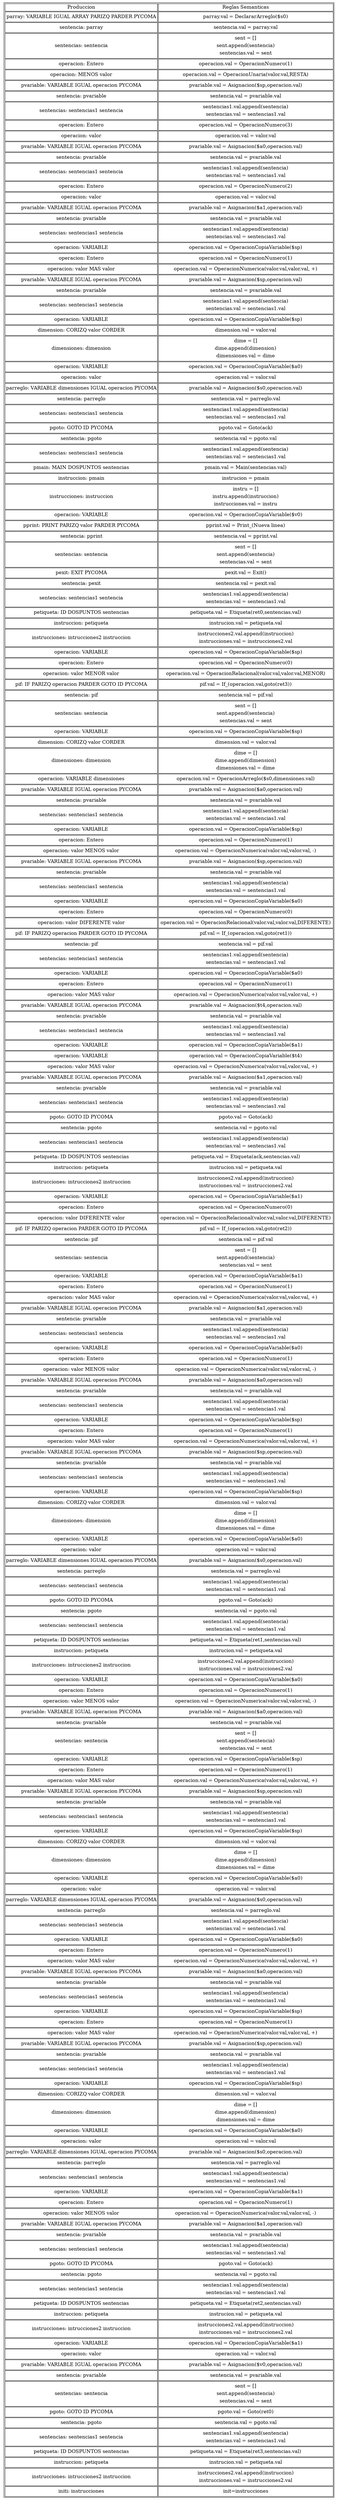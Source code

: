 digraph ReporteGramatical{
graph [ratio=fill];node [label="\N", fontsize=15, shape=plaintext];
graph [bb="0,0,352,154"];
arset [label=<<TABLE ALIGN="LEFT">
<TR><TD>Produccion</TD><TD>Reglas Semanticas</TD></TR>
<TR><TD>parray: VARIABLE IGUAL ARRAY PARIZQ PARDER PYCOMA</TD><TD><TABLE BORDER="0"><TR><TD>parray.val = DeclararArreglo($s0)</TD></TR></TABLE></TD></TR>
<TR><TD>sentencia: parray</TD><TD><TABLE BORDER="0"><TR><TD>sentencia.val = parray.val</TD></TR></TABLE></TD></TR>
<TR><TD>sentencias: sentencia</TD><TD><TABLE BORDER="0"><TR><TD>sent = []</TD></TR><TR><TD>sent.append(sentencia)</TD></TR><TR><TD>sentencias.val = sent</TD></TR></TABLE></TD></TR>
<TR><TD>operacion: Entero</TD><TD><TABLE BORDER="0"><TR><TD>operacion.val = OperacionNumero(1)</TD></TR></TABLE></TD></TR>
<TR><TD>operacion: MENOS valor</TD><TD><TABLE BORDER="0"><TR><TD>operacion.val = OperacionUnaria(valor.val,RESTA)</TD></TR></TABLE></TD></TR>
<TR><TD>pvariable: VARIABLE IGUAL operacion PYCOMA</TD><TD><TABLE BORDER="0"><TR><TD>pvariable.val = Asignacion($sp,operacion.val)</TD></TR></TABLE></TD></TR>
<TR><TD>sentencia: pvariable</TD><TD><TABLE BORDER="0"><TR><TD>sentencia.val = pvariable.val</TD></TR></TABLE></TD></TR>
<TR><TD>sentencias: sentencias1 sentencia</TD><TD><TABLE BORDER="0"><TR><TD>sentencias1.val.append(sentencia)</TD></TR><TR><TD>sentencias.val = sentencias1.val</TD></TR></TABLE></TD></TR>
<TR><TD>operacion: Entero</TD><TD><TABLE BORDER="0"><TR><TD>operacion.val = OperacionNumero(3)</TD></TR></TABLE></TD></TR>
<TR><TD>operacion: valor</TD><TD><TABLE BORDER="0"><TR><TD>operacion.val = valor.val</TD></TR></TABLE></TD></TR>
<TR><TD>pvariable: VARIABLE IGUAL operacion PYCOMA</TD><TD><TABLE BORDER="0"><TR><TD>pvariable.val = Asignacion($a0,operacion.val)</TD></TR></TABLE></TD></TR>
<TR><TD>sentencia: pvariable</TD><TD><TABLE BORDER="0"><TR><TD>sentencia.val = pvariable.val</TD></TR></TABLE></TD></TR>
<TR><TD>sentencias: sentencias1 sentencia</TD><TD><TABLE BORDER="0"><TR><TD>sentencias1.val.append(sentencia)</TD></TR><TR><TD>sentencias.val = sentencias1.val</TD></TR></TABLE></TD></TR>
<TR><TD>operacion: Entero</TD><TD><TABLE BORDER="0"><TR><TD>operacion.val = OperacionNumero(2)</TD></TR></TABLE></TD></TR>
<TR><TD>operacion: valor</TD><TD><TABLE BORDER="0"><TR><TD>operacion.val = valor.val</TD></TR></TABLE></TD></TR>
<TR><TD>pvariable: VARIABLE IGUAL operacion PYCOMA</TD><TD><TABLE BORDER="0"><TR><TD>pvariable.val = Asignacion($a1,operacion.val)</TD></TR></TABLE></TD></TR>
<TR><TD>sentencia: pvariable</TD><TD><TABLE BORDER="0"><TR><TD>sentencia.val = pvariable.val</TD></TR></TABLE></TD></TR>
<TR><TD>sentencias: sentencias1 sentencia</TD><TD><TABLE BORDER="0"><TR><TD>sentencias1.val.append(sentencia)</TD></TR><TR><TD>sentencias.val = sentencias1.val</TD></TR></TABLE></TD></TR>
<TR><TD>operacion: VARIABLE</TD><TD><TABLE BORDER="0"><TR><TD>operacion.val = OperacionCopiaVariable($sp)</TD></TR></TABLE></TD></TR>
<TR><TD>operacion: Entero</TD><TD><TABLE BORDER="0"><TR><TD>operacion.val = OperacionNumero(1)</TD></TR></TABLE></TD></TR>
<TR><TD>operacion: valor MAS valor</TD><TD><TABLE BORDER="0"><TR><TD>operacion.val = OperacionNumerica(valor.val,valor.val, +)</TD></TR></TABLE></TD></TR>
<TR><TD>pvariable: VARIABLE IGUAL operacion PYCOMA</TD><TD><TABLE BORDER="0"><TR><TD>pvariable.val = Asignacion($sp,operacion.val)</TD></TR></TABLE></TD></TR>
<TR><TD>sentencia: pvariable</TD><TD><TABLE BORDER="0"><TR><TD>sentencia.val = pvariable.val</TD></TR></TABLE></TD></TR>
<TR><TD>sentencias: sentencias1 sentencia</TD><TD><TABLE BORDER="0"><TR><TD>sentencias1.val.append(sentencia)</TD></TR><TR><TD>sentencias.val = sentencias1.val</TD></TR></TABLE></TD></TR>
<TR><TD>operacion: VARIABLE</TD><TD><TABLE BORDER="0"><TR><TD>operacion.val = OperacionCopiaVariable($sp)</TD></TR></TABLE></TD></TR>
<TR><TD>dimension: CORIZQ valor CORDER</TD><TD><TABLE BORDER="0"><TR><TD>dimension.val = valor.val</TD></TR></TABLE></TD></TR>
<TR><TD>dimensiones: dimension</TD><TD><TABLE BORDER="0"><TR><TD>dime = []</TD></TR><TR><TD>dime.append(dimension)</TD></TR><TR><TD>dimensiones.val = dime</TD></TR></TABLE></TD></TR>
<TR><TD>operacion: VARIABLE</TD><TD><TABLE BORDER="0"><TR><TD>operacion.val = OperacionCopiaVariable($a0)</TD></TR></TABLE></TD></TR>
<TR><TD>operacion: valor</TD><TD><TABLE BORDER="0"><TR><TD>operacion.val = valor.val</TD></TR></TABLE></TD></TR>
<TR><TD>parreglo: VARIABLE dimensiones IGUAL operacion PYCOMA</TD><TD><TABLE BORDER="0"><TR><TD>pvariable.val = Asignacion($s0,operacion.val)</TD></TR></TABLE></TD></TR>
<TR><TD>sentencia: parreglo</TD><TD><TABLE BORDER="0"><TR><TD>sentencia.val = parreglo.val</TD></TR></TABLE></TD></TR>
<TR><TD>sentencias: sentencias1 sentencia</TD><TD><TABLE BORDER="0"><TR><TD>sentencias1.val.append(sentencia)</TD></TR><TR><TD>sentencias.val = sentencias1.val</TD></TR></TABLE></TD></TR>
<TR><TD>pgoto: GOTO ID PYCOMA</TD><TD><TABLE BORDER="0"><TR><TD>pgoto.val = Goto(ack)</TD></TR></TABLE></TD></TR>
<TR><TD>sentencia: pgoto</TD><TD><TABLE BORDER="0"><TR><TD>sentencia.val = pgoto.val</TD></TR></TABLE></TD></TR>
<TR><TD>sentencias: sentencias1 sentencia</TD><TD><TABLE BORDER="0"><TR><TD>sentencias1.val.append(sentencia)</TD></TR><TR><TD>sentencias.val = sentencias1.val</TD></TR></TABLE></TD></TR>
<TR><TD>pmain: MAIN DOSPUNTOS sentencias</TD><TD><TABLE BORDER="0"><TR><TD>pmain.val = Main(sentencias.val)</TD></TR></TABLE></TD></TR>
<TR><TD>instruccion: pmain</TD><TD><TABLE BORDER="0"><TR><TD>instrucion = pmain</TD></TR></TABLE></TD></TR>
<TR><TD>instrucciones: instruccion</TD><TD><TABLE BORDER="0"><TR><TD>instru = []</TD></TR><TR><TD>instru.append(instruccion)</TD></TR><TR><TD>instrucciones.val = instru</TD></TR></TABLE></TD></TR>
<TR><TD>operacion: VARIABLE</TD><TD><TABLE BORDER="0"><TR><TD>operacion.val = OperacionCopiaVariable($v0)</TD></TR></TABLE></TD></TR>
<TR><TD>pprint: PRINT PARIZQ valor PARDER PYCOMA</TD><TD><TABLE BORDER="0"><TR><TD>pprint.val = Print_(Nueva linea)</TD></TR></TABLE></TD></TR>
<TR><TD>sentencia: pprint</TD><TD><TABLE BORDER="0"><TR><TD>sentencia.val = pprint.val</TD></TR></TABLE></TD></TR>
<TR><TD>sentencias: sentencia</TD><TD><TABLE BORDER="0"><TR><TD>sent = []</TD></TR><TR><TD>sent.append(sentencia)</TD></TR><TR><TD>sentencias.val = sent</TD></TR></TABLE></TD></TR>
<TR><TD>pexit: EXIT PYCOMA</TD><TD><TABLE BORDER="0"><TR><TD>pexit.val = Exit()</TD></TR></TABLE></TD></TR>
<TR><TD>sentencia: pexit</TD><TD><TABLE BORDER="0"><TR><TD>sentencia.val = pexit.val</TD></TR></TABLE></TD></TR>
<TR><TD>sentencias: sentencias1 sentencia</TD><TD><TABLE BORDER="0"><TR><TD>sentencias1.val.append(sentencia)</TD></TR><TR><TD>sentencias.val = sentencias1.val</TD></TR></TABLE></TD></TR>
<TR><TD>petiqueta: ID DOSPUNTOS sentencias</TD><TD><TABLE BORDER="0"><TR><TD>petiqueta.val = Etiqueta(ret0,sentencias.val)</TD></TR></TABLE></TD></TR>
<TR><TD>instruccion: petiqueta</TD><TD><TABLE BORDER="0"><TR><TD>instrucion.val = petiqueta.val</TD></TR></TABLE></TD></TR>
<TR><TD>instrucciones: intrucciones2 instruccion</TD><TD><TABLE BORDER="0"><TR><TD>instrucciones2.val.append(instruccion)</TD></TR><TR><TD>instrucciones.val = instrucciones2.val</TD></TR></TABLE></TD></TR>
<TR><TD>operacion: VARIABLE</TD><TD><TABLE BORDER="0"><TR><TD>operacion.val = OperacionCopiaVariable($sp)</TD></TR></TABLE></TD></TR>
<TR><TD>operacion: Entero</TD><TD><TABLE BORDER="0"><TR><TD>operacion.val = OperacionNumero(0)</TD></TR></TABLE></TD></TR>
<TR><TD>operacion: valor MENOR valor</TD><TD><TABLE BORDER="0"><TR><TD>operacion.val = OperacionRelacional(valor.val,valor.val,MENOR)</TD></TR></TABLE></TD></TR>
<TR><TD>pif: IF PARIZQ operacion PARDER GOTO ID PYCOMA</TD><TD><TABLE BORDER="0"><TR><TD>pif.val = If_(operacion.val,goto(ret3))</TD></TR></TABLE></TD></TR>
<TR><TD>sentencia: pif</TD><TD><TABLE BORDER="0"><TR><TD>sentencia.val = pif.val</TD></TR></TABLE></TD></TR>
<TR><TD>sentencias: sentencia</TD><TD><TABLE BORDER="0"><TR><TD>sent = []</TD></TR><TR><TD>sent.append(sentencia)</TD></TR><TR><TD>sentencias.val = sent</TD></TR></TABLE></TD></TR>
<TR><TD>operacion: VARIABLE</TD><TD><TABLE BORDER="0"><TR><TD>operacion.val = OperacionCopiaVariable($sp)</TD></TR></TABLE></TD></TR>
<TR><TD>dimension: CORIZQ valor CORDER</TD><TD><TABLE BORDER="0"><TR><TD>dimension.val = valor.val</TD></TR></TABLE></TD></TR>
<TR><TD>dimensiones: dimension</TD><TD><TABLE BORDER="0"><TR><TD>dime = []</TD></TR><TR><TD>dime.append(dimension)</TD></TR><TR><TD>dimensiones.val = dime</TD></TR></TABLE></TD></TR>
<TR><TD>operacion: VARIABLE dimensiones</TD><TD><TABLE BORDER="0"><TR><TD>operacion.val = OperacionArreglo($s0,dimensiones.val)</TD></TR></TABLE></TD></TR>
<TR><TD>pvariable: VARIABLE IGUAL operacion PYCOMA</TD><TD><TABLE BORDER="0"><TR><TD>pvariable.val = Asignacion($a0,operacion.val)</TD></TR></TABLE></TD></TR>
<TR><TD>sentencia: pvariable</TD><TD><TABLE BORDER="0"><TR><TD>sentencia.val = pvariable.val</TD></TR></TABLE></TD></TR>
<TR><TD>sentencias: sentencias1 sentencia</TD><TD><TABLE BORDER="0"><TR><TD>sentencias1.val.append(sentencia)</TD></TR><TR><TD>sentencias.val = sentencias1.val</TD></TR></TABLE></TD></TR>
<TR><TD>operacion: VARIABLE</TD><TD><TABLE BORDER="0"><TR><TD>operacion.val = OperacionCopiaVariable($sp)</TD></TR></TABLE></TD></TR>
<TR><TD>operacion: Entero</TD><TD><TABLE BORDER="0"><TR><TD>operacion.val = OperacionNumero(1)</TD></TR></TABLE></TD></TR>
<TR><TD>operacion: valor MENOS valor</TD><TD><TABLE BORDER="0"><TR><TD>operacion.val = OperacionNumerica(valor.val,valor.val, -)</TD></TR></TABLE></TD></TR>
<TR><TD>pvariable: VARIABLE IGUAL operacion PYCOMA</TD><TD><TABLE BORDER="0"><TR><TD>pvariable.val = Asignacion($sp,operacion.val)</TD></TR></TABLE></TD></TR>
<TR><TD>sentencia: pvariable</TD><TD><TABLE BORDER="0"><TR><TD>sentencia.val = pvariable.val</TD></TR></TABLE></TD></TR>
<TR><TD>sentencias: sentencias1 sentencia</TD><TD><TABLE BORDER="0"><TR><TD>sentencias1.val.append(sentencia)</TD></TR><TR><TD>sentencias.val = sentencias1.val</TD></TR></TABLE></TD></TR>
<TR><TD>operacion: VARIABLE</TD><TD><TABLE BORDER="0"><TR><TD>operacion.val = OperacionCopiaVariable($a0)</TD></TR></TABLE></TD></TR>
<TR><TD>operacion: Entero</TD><TD><TABLE BORDER="0"><TR><TD>operacion.val = OperacionNumero(0)</TD></TR></TABLE></TD></TR>
<TR><TD>operacion: valor DIFERENTE valor</TD><TD><TABLE BORDER="0"><TR><TD>operacion.val = OperacionRelacional(valor.val,valor.val,DIFERENTE)</TD></TR></TABLE></TD></TR>
<TR><TD>pif: IF PARIZQ operacion PARDER GOTO ID PYCOMA</TD><TD><TABLE BORDER="0"><TR><TD>pif.val = If_(operacion.val,goto(ret1))</TD></TR></TABLE></TD></TR>
<TR><TD>sentencia: pif</TD><TD><TABLE BORDER="0"><TR><TD>sentencia.val = pif.val</TD></TR></TABLE></TD></TR>
<TR><TD>sentencias: sentencias1 sentencia</TD><TD><TABLE BORDER="0"><TR><TD>sentencias1.val.append(sentencia)</TD></TR><TR><TD>sentencias.val = sentencias1.val</TD></TR></TABLE></TD></TR>
<TR><TD>operacion: VARIABLE</TD><TD><TABLE BORDER="0"><TR><TD>operacion.val = OperacionCopiaVariable($a0)</TD></TR></TABLE></TD></TR>
<TR><TD>operacion: Entero</TD><TD><TABLE BORDER="0"><TR><TD>operacion.val = OperacionNumero(1)</TD></TR></TABLE></TD></TR>
<TR><TD>operacion: valor MAS valor</TD><TD><TABLE BORDER="0"><TR><TD>operacion.val = OperacionNumerica(valor.val,valor.val, +)</TD></TR></TABLE></TD></TR>
<TR><TD>pvariable: VARIABLE IGUAL operacion PYCOMA</TD><TD><TABLE BORDER="0"><TR><TD>pvariable.val = Asignacion($t4,operacion.val)</TD></TR></TABLE></TD></TR>
<TR><TD>sentencia: pvariable</TD><TD><TABLE BORDER="0"><TR><TD>sentencia.val = pvariable.val</TD></TR></TABLE></TD></TR>
<TR><TD>sentencias: sentencias1 sentencia</TD><TD><TABLE BORDER="0"><TR><TD>sentencias1.val.append(sentencia)</TD></TR><TR><TD>sentencias.val = sentencias1.val</TD></TR></TABLE></TD></TR>
<TR><TD>operacion: VARIABLE</TD><TD><TABLE BORDER="0"><TR><TD>operacion.val = OperacionCopiaVariable($a1)</TD></TR></TABLE></TD></TR>
<TR><TD>operacion: VARIABLE</TD><TD><TABLE BORDER="0"><TR><TD>operacion.val = OperacionCopiaVariable($t4)</TD></TR></TABLE></TD></TR>
<TR><TD>operacion: valor MAS valor</TD><TD><TABLE BORDER="0"><TR><TD>operacion.val = OperacionNumerica(valor.val,valor.val, +)</TD></TR></TABLE></TD></TR>
<TR><TD>pvariable: VARIABLE IGUAL operacion PYCOMA</TD><TD><TABLE BORDER="0"><TR><TD>pvariable.val = Asignacion($a1,operacion.val)</TD></TR></TABLE></TD></TR>
<TR><TD>sentencia: pvariable</TD><TD><TABLE BORDER="0"><TR><TD>sentencia.val = pvariable.val</TD></TR></TABLE></TD></TR>
<TR><TD>sentencias: sentencias1 sentencia</TD><TD><TABLE BORDER="0"><TR><TD>sentencias1.val.append(sentencia)</TD></TR><TR><TD>sentencias.val = sentencias1.val</TD></TR></TABLE></TD></TR>
<TR><TD>pgoto: GOTO ID PYCOMA</TD><TD><TABLE BORDER="0"><TR><TD>pgoto.val = Goto(ack)</TD></TR></TABLE></TD></TR>
<TR><TD>sentencia: pgoto</TD><TD><TABLE BORDER="0"><TR><TD>sentencia.val = pgoto.val</TD></TR></TABLE></TD></TR>
<TR><TD>sentencias: sentencias1 sentencia</TD><TD><TABLE BORDER="0"><TR><TD>sentencias1.val.append(sentencia)</TD></TR><TR><TD>sentencias.val = sentencias1.val</TD></TR></TABLE></TD></TR>
<TR><TD>petiqueta: ID DOSPUNTOS sentencias</TD><TD><TABLE BORDER="0"><TR><TD>petiqueta.val = Etiqueta(ack,sentencias.val)</TD></TR></TABLE></TD></TR>
<TR><TD>instruccion: petiqueta</TD><TD><TABLE BORDER="0"><TR><TD>instrucion.val = petiqueta.val</TD></TR></TABLE></TD></TR>
<TR><TD>instrucciones: intrucciones2 instruccion</TD><TD><TABLE BORDER="0"><TR><TD>instrucciones2.val.append(instruccion)</TD></TR><TR><TD>instrucciones.val = instrucciones2.val</TD></TR></TABLE></TD></TR>
<TR><TD>operacion: VARIABLE</TD><TD><TABLE BORDER="0"><TR><TD>operacion.val = OperacionCopiaVariable($a1)</TD></TR></TABLE></TD></TR>
<TR><TD>operacion: Entero</TD><TD><TABLE BORDER="0"><TR><TD>operacion.val = OperacionNumero(0)</TD></TR></TABLE></TD></TR>
<TR><TD>operacion: valor DIFERENTE valor</TD><TD><TABLE BORDER="0"><TR><TD>operacion.val = OperacionRelacional(valor.val,valor.val,DIFERENTE)</TD></TR></TABLE></TD></TR>
<TR><TD>pif: IF PARIZQ operacion PARDER GOTO ID PYCOMA</TD><TD><TABLE BORDER="0"><TR><TD>pif.val = If_(operacion.val,goto(ret2))</TD></TR></TABLE></TD></TR>
<TR><TD>sentencia: pif</TD><TD><TABLE BORDER="0"><TR><TD>sentencia.val = pif.val</TD></TR></TABLE></TD></TR>
<TR><TD>sentencias: sentencia</TD><TD><TABLE BORDER="0"><TR><TD>sent = []</TD></TR><TR><TD>sent.append(sentencia)</TD></TR><TR><TD>sentencias.val = sent</TD></TR></TABLE></TD></TR>
<TR><TD>operacion: VARIABLE</TD><TD><TABLE BORDER="0"><TR><TD>operacion.val = OperacionCopiaVariable($a1)</TD></TR></TABLE></TD></TR>
<TR><TD>operacion: Entero</TD><TD><TABLE BORDER="0"><TR><TD>operacion.val = OperacionNumero(1)</TD></TR></TABLE></TD></TR>
<TR><TD>operacion: valor MAS valor</TD><TD><TABLE BORDER="0"><TR><TD>operacion.val = OperacionNumerica(valor.val,valor.val, +)</TD></TR></TABLE></TD></TR>
<TR><TD>pvariable: VARIABLE IGUAL operacion PYCOMA</TD><TD><TABLE BORDER="0"><TR><TD>pvariable.val = Asignacion($a1,operacion.val)</TD></TR></TABLE></TD></TR>
<TR><TD>sentencia: pvariable</TD><TD><TABLE BORDER="0"><TR><TD>sentencia.val = pvariable.val</TD></TR></TABLE></TD></TR>
<TR><TD>sentencias: sentencias1 sentencia</TD><TD><TABLE BORDER="0"><TR><TD>sentencias1.val.append(sentencia)</TD></TR><TR><TD>sentencias.val = sentencias1.val</TD></TR></TABLE></TD></TR>
<TR><TD>operacion: VARIABLE</TD><TD><TABLE BORDER="0"><TR><TD>operacion.val = OperacionCopiaVariable($a0)</TD></TR></TABLE></TD></TR>
<TR><TD>operacion: Entero</TD><TD><TABLE BORDER="0"><TR><TD>operacion.val = OperacionNumero(1)</TD></TR></TABLE></TD></TR>
<TR><TD>operacion: valor MENOS valor</TD><TD><TABLE BORDER="0"><TR><TD>operacion.val = OperacionNumerica(valor.val,valor.val, -)</TD></TR></TABLE></TD></TR>
<TR><TD>pvariable: VARIABLE IGUAL operacion PYCOMA</TD><TD><TABLE BORDER="0"><TR><TD>pvariable.val = Asignacion($a0,operacion.val)</TD></TR></TABLE></TD></TR>
<TR><TD>sentencia: pvariable</TD><TD><TABLE BORDER="0"><TR><TD>sentencia.val = pvariable.val</TD></TR></TABLE></TD></TR>
<TR><TD>sentencias: sentencias1 sentencia</TD><TD><TABLE BORDER="0"><TR><TD>sentencias1.val.append(sentencia)</TD></TR><TR><TD>sentencias.val = sentencias1.val</TD></TR></TABLE></TD></TR>
<TR><TD>operacion: VARIABLE</TD><TD><TABLE BORDER="0"><TR><TD>operacion.val = OperacionCopiaVariable($sp)</TD></TR></TABLE></TD></TR>
<TR><TD>operacion: Entero</TD><TD><TABLE BORDER="0"><TR><TD>operacion.val = OperacionNumero(1)</TD></TR></TABLE></TD></TR>
<TR><TD>operacion: valor MAS valor</TD><TD><TABLE BORDER="0"><TR><TD>operacion.val = OperacionNumerica(valor.val,valor.val, +)</TD></TR></TABLE></TD></TR>
<TR><TD>pvariable: VARIABLE IGUAL operacion PYCOMA</TD><TD><TABLE BORDER="0"><TR><TD>pvariable.val = Asignacion($sp,operacion.val)</TD></TR></TABLE></TD></TR>
<TR><TD>sentencia: pvariable</TD><TD><TABLE BORDER="0"><TR><TD>sentencia.val = pvariable.val</TD></TR></TABLE></TD></TR>
<TR><TD>sentencias: sentencias1 sentencia</TD><TD><TABLE BORDER="0"><TR><TD>sentencias1.val.append(sentencia)</TD></TR><TR><TD>sentencias.val = sentencias1.val</TD></TR></TABLE></TD></TR>
<TR><TD>operacion: VARIABLE</TD><TD><TABLE BORDER="0"><TR><TD>operacion.val = OperacionCopiaVariable($sp)</TD></TR></TABLE></TD></TR>
<TR><TD>dimension: CORIZQ valor CORDER</TD><TD><TABLE BORDER="0"><TR><TD>dimension.val = valor.val</TD></TR></TABLE></TD></TR>
<TR><TD>dimensiones: dimension</TD><TD><TABLE BORDER="0"><TR><TD>dime = []</TD></TR><TR><TD>dime.append(dimension)</TD></TR><TR><TD>dimensiones.val = dime</TD></TR></TABLE></TD></TR>
<TR><TD>operacion: VARIABLE</TD><TD><TABLE BORDER="0"><TR><TD>operacion.val = OperacionCopiaVariable($a0)</TD></TR></TABLE></TD></TR>
<TR><TD>operacion: valor</TD><TD><TABLE BORDER="0"><TR><TD>operacion.val = valor.val</TD></TR></TABLE></TD></TR>
<TR><TD>parreglo: VARIABLE dimensiones IGUAL operacion PYCOMA</TD><TD><TABLE BORDER="0"><TR><TD>pvariable.val = Asignacion($s0,operacion.val)</TD></TR></TABLE></TD></TR>
<TR><TD>sentencia: parreglo</TD><TD><TABLE BORDER="0"><TR><TD>sentencia.val = parreglo.val</TD></TR></TABLE></TD></TR>
<TR><TD>sentencias: sentencias1 sentencia</TD><TD><TABLE BORDER="0"><TR><TD>sentencias1.val.append(sentencia)</TD></TR><TR><TD>sentencias.val = sentencias1.val</TD></TR></TABLE></TD></TR>
<TR><TD>pgoto: GOTO ID PYCOMA</TD><TD><TABLE BORDER="0"><TR><TD>pgoto.val = Goto(ack)</TD></TR></TABLE></TD></TR>
<TR><TD>sentencia: pgoto</TD><TD><TABLE BORDER="0"><TR><TD>sentencia.val = pgoto.val</TD></TR></TABLE></TD></TR>
<TR><TD>sentencias: sentencias1 sentencia</TD><TD><TABLE BORDER="0"><TR><TD>sentencias1.val.append(sentencia)</TD></TR><TR><TD>sentencias.val = sentencias1.val</TD></TR></TABLE></TD></TR>
<TR><TD>petiqueta: ID DOSPUNTOS sentencias</TD><TD><TABLE BORDER="0"><TR><TD>petiqueta.val = Etiqueta(ret1,sentencias.val)</TD></TR></TABLE></TD></TR>
<TR><TD>instruccion: petiqueta</TD><TD><TABLE BORDER="0"><TR><TD>instrucion.val = petiqueta.val</TD></TR></TABLE></TD></TR>
<TR><TD>instrucciones: intrucciones2 instruccion</TD><TD><TABLE BORDER="0"><TR><TD>instrucciones2.val.append(instruccion)</TD></TR><TR><TD>instrucciones.val = instrucciones2.val</TD></TR></TABLE></TD></TR>
<TR><TD>operacion: VARIABLE</TD><TD><TABLE BORDER="0"><TR><TD>operacion.val = OperacionCopiaVariable($a0)</TD></TR></TABLE></TD></TR>
<TR><TD>operacion: Entero</TD><TD><TABLE BORDER="0"><TR><TD>operacion.val = OperacionNumero(1)</TD></TR></TABLE></TD></TR>
<TR><TD>operacion: valor MENOS valor</TD><TD><TABLE BORDER="0"><TR><TD>operacion.val = OperacionNumerica(valor.val,valor.val, -)</TD></TR></TABLE></TD></TR>
<TR><TD>pvariable: VARIABLE IGUAL operacion PYCOMA</TD><TD><TABLE BORDER="0"><TR><TD>pvariable.val = Asignacion($a0,operacion.val)</TD></TR></TABLE></TD></TR>
<TR><TD>sentencia: pvariable</TD><TD><TABLE BORDER="0"><TR><TD>sentencia.val = pvariable.val</TD></TR></TABLE></TD></TR>
<TR><TD>sentencias: sentencia</TD><TD><TABLE BORDER="0"><TR><TD>sent = []</TD></TR><TR><TD>sent.append(sentencia)</TD></TR><TR><TD>sentencias.val = sent</TD></TR></TABLE></TD></TR>
<TR><TD>operacion: VARIABLE</TD><TD><TABLE BORDER="0"><TR><TD>operacion.val = OperacionCopiaVariable($sp)</TD></TR></TABLE></TD></TR>
<TR><TD>operacion: Entero</TD><TD><TABLE BORDER="0"><TR><TD>operacion.val = OperacionNumero(1)</TD></TR></TABLE></TD></TR>
<TR><TD>operacion: valor MAS valor</TD><TD><TABLE BORDER="0"><TR><TD>operacion.val = OperacionNumerica(valor.val,valor.val, +)</TD></TR></TABLE></TD></TR>
<TR><TD>pvariable: VARIABLE IGUAL operacion PYCOMA</TD><TD><TABLE BORDER="0"><TR><TD>pvariable.val = Asignacion($sp,operacion.val)</TD></TR></TABLE></TD></TR>
<TR><TD>sentencia: pvariable</TD><TD><TABLE BORDER="0"><TR><TD>sentencia.val = pvariable.val</TD></TR></TABLE></TD></TR>
<TR><TD>sentencias: sentencias1 sentencia</TD><TD><TABLE BORDER="0"><TR><TD>sentencias1.val.append(sentencia)</TD></TR><TR><TD>sentencias.val = sentencias1.val</TD></TR></TABLE></TD></TR>
<TR><TD>operacion: VARIABLE</TD><TD><TABLE BORDER="0"><TR><TD>operacion.val = OperacionCopiaVariable($sp)</TD></TR></TABLE></TD></TR>
<TR><TD>dimension: CORIZQ valor CORDER</TD><TD><TABLE BORDER="0"><TR><TD>dimension.val = valor.val</TD></TR></TABLE></TD></TR>
<TR><TD>dimensiones: dimension</TD><TD><TABLE BORDER="0"><TR><TD>dime = []</TD></TR><TR><TD>dime.append(dimension)</TD></TR><TR><TD>dimensiones.val = dime</TD></TR></TABLE></TD></TR>
<TR><TD>operacion: VARIABLE</TD><TD><TABLE BORDER="0"><TR><TD>operacion.val = OperacionCopiaVariable($a0)</TD></TR></TABLE></TD></TR>
<TR><TD>operacion: valor</TD><TD><TABLE BORDER="0"><TR><TD>operacion.val = valor.val</TD></TR></TABLE></TD></TR>
<TR><TD>parreglo: VARIABLE dimensiones IGUAL operacion PYCOMA</TD><TD><TABLE BORDER="0"><TR><TD>pvariable.val = Asignacion($s0,operacion.val)</TD></TR></TABLE></TD></TR>
<TR><TD>sentencia: parreglo</TD><TD><TABLE BORDER="0"><TR><TD>sentencia.val = parreglo.val</TD></TR></TABLE></TD></TR>
<TR><TD>sentencias: sentencias1 sentencia</TD><TD><TABLE BORDER="0"><TR><TD>sentencias1.val.append(sentencia)</TD></TR><TR><TD>sentencias.val = sentencias1.val</TD></TR></TABLE></TD></TR>
<TR><TD>operacion: VARIABLE</TD><TD><TABLE BORDER="0"><TR><TD>operacion.val = OperacionCopiaVariable($a0)</TD></TR></TABLE></TD></TR>
<TR><TD>operacion: Entero</TD><TD><TABLE BORDER="0"><TR><TD>operacion.val = OperacionNumero(1)</TD></TR></TABLE></TD></TR>
<TR><TD>operacion: valor MAS valor</TD><TD><TABLE BORDER="0"><TR><TD>operacion.val = OperacionNumerica(valor.val,valor.val, +)</TD></TR></TABLE></TD></TR>
<TR><TD>pvariable: VARIABLE IGUAL operacion PYCOMA</TD><TD><TABLE BORDER="0"><TR><TD>pvariable.val = Asignacion($a0,operacion.val)</TD></TR></TABLE></TD></TR>
<TR><TD>sentencia: pvariable</TD><TD><TABLE BORDER="0"><TR><TD>sentencia.val = pvariable.val</TD></TR></TABLE></TD></TR>
<TR><TD>sentencias: sentencias1 sentencia</TD><TD><TABLE BORDER="0"><TR><TD>sentencias1.val.append(sentencia)</TD></TR><TR><TD>sentencias.val = sentencias1.val</TD></TR></TABLE></TD></TR>
<TR><TD>operacion: VARIABLE</TD><TD><TABLE BORDER="0"><TR><TD>operacion.val = OperacionCopiaVariable($sp)</TD></TR></TABLE></TD></TR>
<TR><TD>operacion: Entero</TD><TD><TABLE BORDER="0"><TR><TD>operacion.val = OperacionNumero(1)</TD></TR></TABLE></TD></TR>
<TR><TD>operacion: valor MAS valor</TD><TD><TABLE BORDER="0"><TR><TD>operacion.val = OperacionNumerica(valor.val,valor.val, +)</TD></TR></TABLE></TD></TR>
<TR><TD>pvariable: VARIABLE IGUAL operacion PYCOMA</TD><TD><TABLE BORDER="0"><TR><TD>pvariable.val = Asignacion($sp,operacion.val)</TD></TR></TABLE></TD></TR>
<TR><TD>sentencia: pvariable</TD><TD><TABLE BORDER="0"><TR><TD>sentencia.val = pvariable.val</TD></TR></TABLE></TD></TR>
<TR><TD>sentencias: sentencias1 sentencia</TD><TD><TABLE BORDER="0"><TR><TD>sentencias1.val.append(sentencia)</TD></TR><TR><TD>sentencias.val = sentencias1.val</TD></TR></TABLE></TD></TR>
<TR><TD>operacion: VARIABLE</TD><TD><TABLE BORDER="0"><TR><TD>operacion.val = OperacionCopiaVariable($sp)</TD></TR></TABLE></TD></TR>
<TR><TD>dimension: CORIZQ valor CORDER</TD><TD><TABLE BORDER="0"><TR><TD>dimension.val = valor.val</TD></TR></TABLE></TD></TR>
<TR><TD>dimensiones: dimension</TD><TD><TABLE BORDER="0"><TR><TD>dime = []</TD></TR><TR><TD>dime.append(dimension)</TD></TR><TR><TD>dimensiones.val = dime</TD></TR></TABLE></TD></TR>
<TR><TD>operacion: VARIABLE</TD><TD><TABLE BORDER="0"><TR><TD>operacion.val = OperacionCopiaVariable($a0)</TD></TR></TABLE></TD></TR>
<TR><TD>operacion: valor</TD><TD><TABLE BORDER="0"><TR><TD>operacion.val = valor.val</TD></TR></TABLE></TD></TR>
<TR><TD>parreglo: VARIABLE dimensiones IGUAL operacion PYCOMA</TD><TD><TABLE BORDER="0"><TR><TD>pvariable.val = Asignacion($s0,operacion.val)</TD></TR></TABLE></TD></TR>
<TR><TD>sentencia: parreglo</TD><TD><TABLE BORDER="0"><TR><TD>sentencia.val = parreglo.val</TD></TR></TABLE></TD></TR>
<TR><TD>sentencias: sentencias1 sentencia</TD><TD><TABLE BORDER="0"><TR><TD>sentencias1.val.append(sentencia)</TD></TR><TR><TD>sentencias.val = sentencias1.val</TD></TR></TABLE></TD></TR>
<TR><TD>operacion: VARIABLE</TD><TD><TABLE BORDER="0"><TR><TD>operacion.val = OperacionCopiaVariable($a1)</TD></TR></TABLE></TD></TR>
<TR><TD>operacion: Entero</TD><TD><TABLE BORDER="0"><TR><TD>operacion.val = OperacionNumero(1)</TD></TR></TABLE></TD></TR>
<TR><TD>operacion: valor MENOS valor</TD><TD><TABLE BORDER="0"><TR><TD>operacion.val = OperacionNumerica(valor.val,valor.val, -)</TD></TR></TABLE></TD></TR>
<TR><TD>pvariable: VARIABLE IGUAL operacion PYCOMA</TD><TD><TABLE BORDER="0"><TR><TD>pvariable.val = Asignacion($a1,operacion.val)</TD></TR></TABLE></TD></TR>
<TR><TD>sentencia: pvariable</TD><TD><TABLE BORDER="0"><TR><TD>sentencia.val = pvariable.val</TD></TR></TABLE></TD></TR>
<TR><TD>sentencias: sentencias1 sentencia</TD><TD><TABLE BORDER="0"><TR><TD>sentencias1.val.append(sentencia)</TD></TR><TR><TD>sentencias.val = sentencias1.val</TD></TR></TABLE></TD></TR>
<TR><TD>pgoto: GOTO ID PYCOMA</TD><TD><TABLE BORDER="0"><TR><TD>pgoto.val = Goto(ack)</TD></TR></TABLE></TD></TR>
<TR><TD>sentencia: pgoto</TD><TD><TABLE BORDER="0"><TR><TD>sentencia.val = pgoto.val</TD></TR></TABLE></TD></TR>
<TR><TD>sentencias: sentencias1 sentencia</TD><TD><TABLE BORDER="0"><TR><TD>sentencias1.val.append(sentencia)</TD></TR><TR><TD>sentencias.val = sentencias1.val</TD></TR></TABLE></TD></TR>
<TR><TD>petiqueta: ID DOSPUNTOS sentencias</TD><TD><TABLE BORDER="0"><TR><TD>petiqueta.val = Etiqueta(ret2,sentencias.val)</TD></TR></TABLE></TD></TR>
<TR><TD>instruccion: petiqueta</TD><TD><TABLE BORDER="0"><TR><TD>instrucion.val = petiqueta.val</TD></TR></TABLE></TD></TR>
<TR><TD>instrucciones: intrucciones2 instruccion</TD><TD><TABLE BORDER="0"><TR><TD>instrucciones2.val.append(instruccion)</TD></TR><TR><TD>instrucciones.val = instrucciones2.val</TD></TR></TABLE></TD></TR>
<TR><TD>operacion: VARIABLE</TD><TD><TABLE BORDER="0"><TR><TD>operacion.val = OperacionCopiaVariable($a1)</TD></TR></TABLE></TD></TR>
<TR><TD>operacion: valor</TD><TD><TABLE BORDER="0"><TR><TD>operacion.val = valor.val</TD></TR></TABLE></TD></TR>
<TR><TD>pvariable: VARIABLE IGUAL operacion PYCOMA</TD><TD><TABLE BORDER="0"><TR><TD>pvariable.val = Asignacion($v0,operacion.val)</TD></TR></TABLE></TD></TR>
<TR><TD>sentencia: pvariable</TD><TD><TABLE BORDER="0"><TR><TD>sentencia.val = pvariable.val</TD></TR></TABLE></TD></TR>
<TR><TD>sentencias: sentencia</TD><TD><TABLE BORDER="0"><TR><TD>sent = []</TD></TR><TR><TD>sent.append(sentencia)</TD></TR><TR><TD>sentencias.val = sent</TD></TR></TABLE></TD></TR>
<TR><TD>pgoto: GOTO ID PYCOMA</TD><TD><TABLE BORDER="0"><TR><TD>pgoto.val = Goto(ret0)</TD></TR></TABLE></TD></TR>
<TR><TD>sentencia: pgoto</TD><TD><TABLE BORDER="0"><TR><TD>sentencia.val = pgoto.val</TD></TR></TABLE></TD></TR>
<TR><TD>sentencias: sentencias1 sentencia</TD><TD><TABLE BORDER="0"><TR><TD>sentencias1.val.append(sentencia)</TD></TR><TR><TD>sentencias.val = sentencias1.val</TD></TR></TABLE></TD></TR>
<TR><TD>petiqueta: ID DOSPUNTOS sentencias</TD><TD><TABLE BORDER="0"><TR><TD>petiqueta.val = Etiqueta(ret3,sentencias.val)</TD></TR></TABLE></TD></TR>
<TR><TD>instruccion: petiqueta</TD><TD><TABLE BORDER="0"><TR><TD>instrucion.val = petiqueta.val</TD></TR></TABLE></TD></TR>
<TR><TD>instrucciones: intrucciones2 instruccion</TD><TD><TABLE BORDER="0"><TR><TD>instrucciones2.val.append(instruccion)</TD></TR><TR><TD>instrucciones.val = instrucciones2.val</TD></TR></TABLE></TD></TR>
<TR><TD>initi: instrucciones</TD><TD><TABLE BORDER="0"><TR><TD>init=instrucciones</TD></TR></TABLE></TD></TR>
</TABLE>
>, ];
}